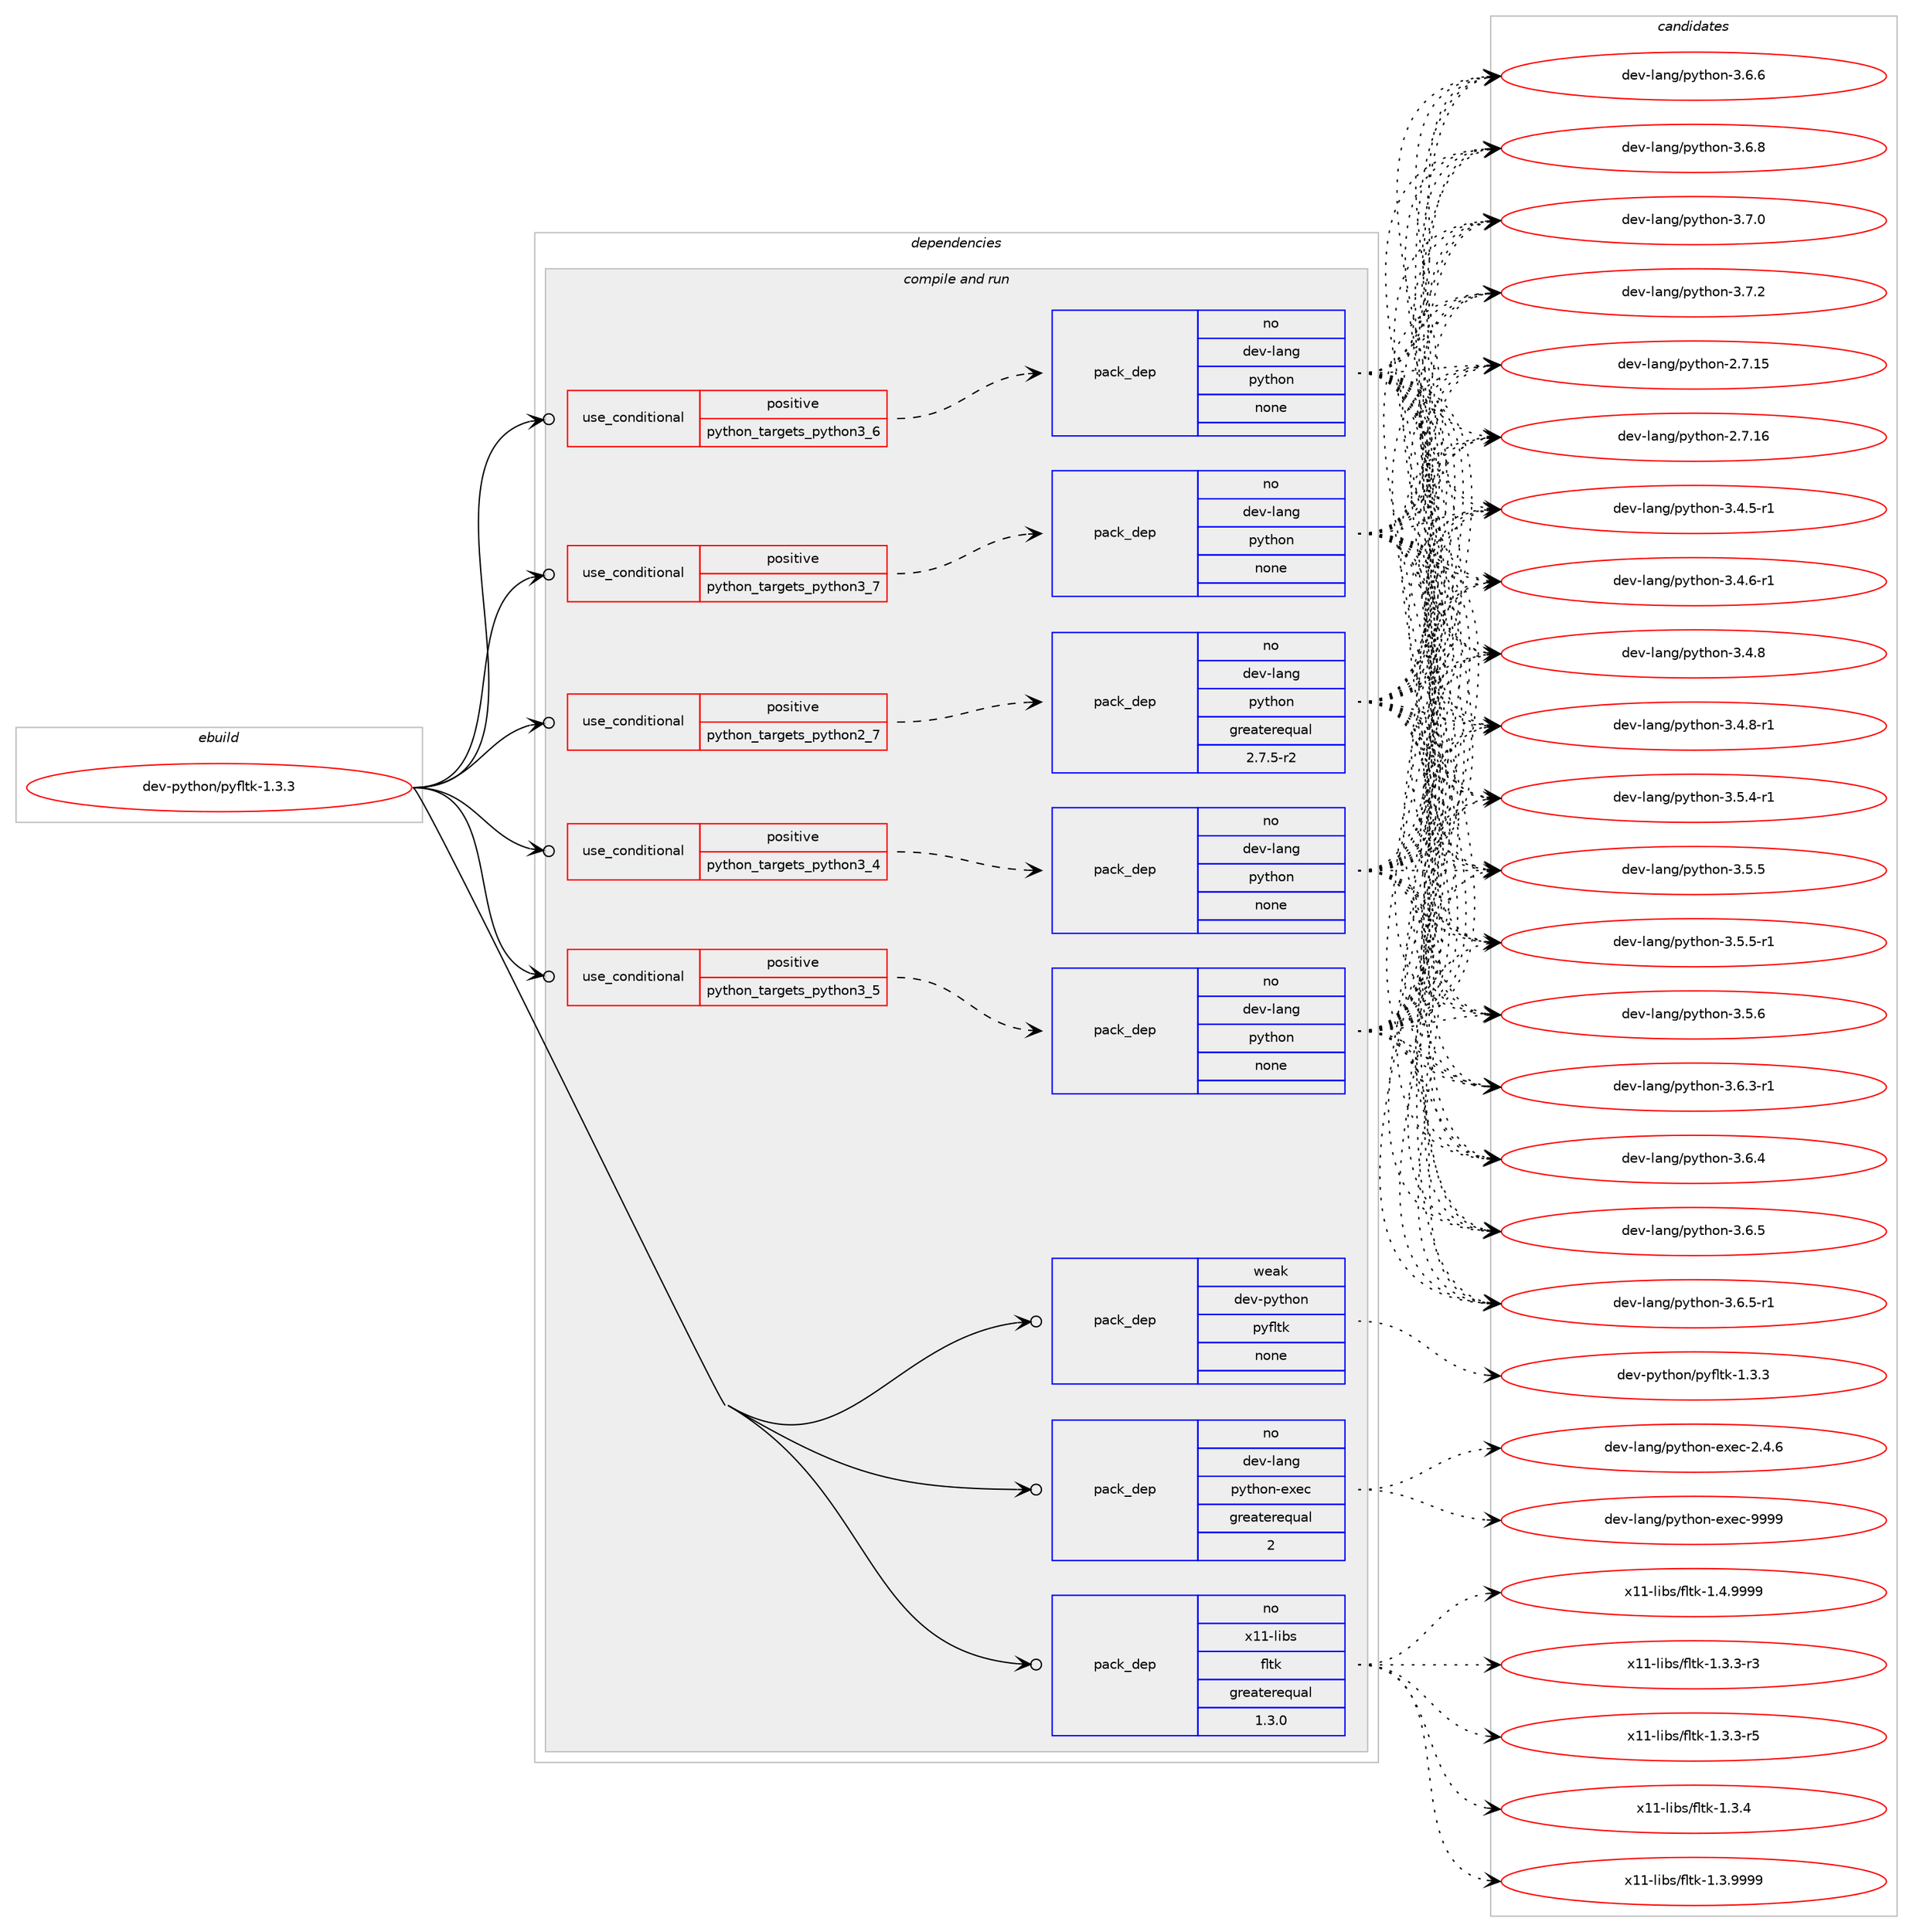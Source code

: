 digraph prolog {

# *************
# Graph options
# *************

newrank=true;
concentrate=true;
compound=true;
graph [rankdir=LR,fontname=Helvetica,fontsize=10,ranksep=1.5];#, ranksep=2.5, nodesep=0.2];
edge  [arrowhead=vee];
node  [fontname=Helvetica,fontsize=10];

# **********
# The ebuild
# **********

subgraph cluster_leftcol {
color=gray;
rank=same;
label=<<i>ebuild</i>>;
id [label="dev-python/pyfltk-1.3.3", color=red, width=4, href="../dev-python/pyfltk-1.3.3.svg"];
}

# ****************
# The dependencies
# ****************

subgraph cluster_midcol {
color=gray;
label=<<i>dependencies</i>>;
subgraph cluster_compile {
fillcolor="#eeeeee";
style=filled;
label=<<i>compile</i>>;
}
subgraph cluster_compileandrun {
fillcolor="#eeeeee";
style=filled;
label=<<i>compile and run</i>>;
subgraph cond380757 {
dependency1429155 [label=<<TABLE BORDER="0" CELLBORDER="1" CELLSPACING="0" CELLPADDING="4"><TR><TD ROWSPAN="3" CELLPADDING="10">use_conditional</TD></TR><TR><TD>positive</TD></TR><TR><TD>python_targets_python2_7</TD></TR></TABLE>>, shape=none, color=red];
subgraph pack1025080 {
dependency1429156 [label=<<TABLE BORDER="0" CELLBORDER="1" CELLSPACING="0" CELLPADDING="4" WIDTH="220"><TR><TD ROWSPAN="6" CELLPADDING="30">pack_dep</TD></TR><TR><TD WIDTH="110">no</TD></TR><TR><TD>dev-lang</TD></TR><TR><TD>python</TD></TR><TR><TD>greaterequal</TD></TR><TR><TD>2.7.5-r2</TD></TR></TABLE>>, shape=none, color=blue];
}
dependency1429155:e -> dependency1429156:w [weight=20,style="dashed",arrowhead="vee"];
}
id:e -> dependency1429155:w [weight=20,style="solid",arrowhead="odotvee"];
subgraph cond380758 {
dependency1429157 [label=<<TABLE BORDER="0" CELLBORDER="1" CELLSPACING="0" CELLPADDING="4"><TR><TD ROWSPAN="3" CELLPADDING="10">use_conditional</TD></TR><TR><TD>positive</TD></TR><TR><TD>python_targets_python3_4</TD></TR></TABLE>>, shape=none, color=red];
subgraph pack1025081 {
dependency1429158 [label=<<TABLE BORDER="0" CELLBORDER="1" CELLSPACING="0" CELLPADDING="4" WIDTH="220"><TR><TD ROWSPAN="6" CELLPADDING="30">pack_dep</TD></TR><TR><TD WIDTH="110">no</TD></TR><TR><TD>dev-lang</TD></TR><TR><TD>python</TD></TR><TR><TD>none</TD></TR><TR><TD></TD></TR></TABLE>>, shape=none, color=blue];
}
dependency1429157:e -> dependency1429158:w [weight=20,style="dashed",arrowhead="vee"];
}
id:e -> dependency1429157:w [weight=20,style="solid",arrowhead="odotvee"];
subgraph cond380759 {
dependency1429159 [label=<<TABLE BORDER="0" CELLBORDER="1" CELLSPACING="0" CELLPADDING="4"><TR><TD ROWSPAN="3" CELLPADDING="10">use_conditional</TD></TR><TR><TD>positive</TD></TR><TR><TD>python_targets_python3_5</TD></TR></TABLE>>, shape=none, color=red];
subgraph pack1025082 {
dependency1429160 [label=<<TABLE BORDER="0" CELLBORDER="1" CELLSPACING="0" CELLPADDING="4" WIDTH="220"><TR><TD ROWSPAN="6" CELLPADDING="30">pack_dep</TD></TR><TR><TD WIDTH="110">no</TD></TR><TR><TD>dev-lang</TD></TR><TR><TD>python</TD></TR><TR><TD>none</TD></TR><TR><TD></TD></TR></TABLE>>, shape=none, color=blue];
}
dependency1429159:e -> dependency1429160:w [weight=20,style="dashed",arrowhead="vee"];
}
id:e -> dependency1429159:w [weight=20,style="solid",arrowhead="odotvee"];
subgraph cond380760 {
dependency1429161 [label=<<TABLE BORDER="0" CELLBORDER="1" CELLSPACING="0" CELLPADDING="4"><TR><TD ROWSPAN="3" CELLPADDING="10">use_conditional</TD></TR><TR><TD>positive</TD></TR><TR><TD>python_targets_python3_6</TD></TR></TABLE>>, shape=none, color=red];
subgraph pack1025083 {
dependency1429162 [label=<<TABLE BORDER="0" CELLBORDER="1" CELLSPACING="0" CELLPADDING="4" WIDTH="220"><TR><TD ROWSPAN="6" CELLPADDING="30">pack_dep</TD></TR><TR><TD WIDTH="110">no</TD></TR><TR><TD>dev-lang</TD></TR><TR><TD>python</TD></TR><TR><TD>none</TD></TR><TR><TD></TD></TR></TABLE>>, shape=none, color=blue];
}
dependency1429161:e -> dependency1429162:w [weight=20,style="dashed",arrowhead="vee"];
}
id:e -> dependency1429161:w [weight=20,style="solid",arrowhead="odotvee"];
subgraph cond380761 {
dependency1429163 [label=<<TABLE BORDER="0" CELLBORDER="1" CELLSPACING="0" CELLPADDING="4"><TR><TD ROWSPAN="3" CELLPADDING="10">use_conditional</TD></TR><TR><TD>positive</TD></TR><TR><TD>python_targets_python3_7</TD></TR></TABLE>>, shape=none, color=red];
subgraph pack1025084 {
dependency1429164 [label=<<TABLE BORDER="0" CELLBORDER="1" CELLSPACING="0" CELLPADDING="4" WIDTH="220"><TR><TD ROWSPAN="6" CELLPADDING="30">pack_dep</TD></TR><TR><TD WIDTH="110">no</TD></TR><TR><TD>dev-lang</TD></TR><TR><TD>python</TD></TR><TR><TD>none</TD></TR><TR><TD></TD></TR></TABLE>>, shape=none, color=blue];
}
dependency1429163:e -> dependency1429164:w [weight=20,style="dashed",arrowhead="vee"];
}
id:e -> dependency1429163:w [weight=20,style="solid",arrowhead="odotvee"];
subgraph pack1025085 {
dependency1429165 [label=<<TABLE BORDER="0" CELLBORDER="1" CELLSPACING="0" CELLPADDING="4" WIDTH="220"><TR><TD ROWSPAN="6" CELLPADDING="30">pack_dep</TD></TR><TR><TD WIDTH="110">no</TD></TR><TR><TD>dev-lang</TD></TR><TR><TD>python-exec</TD></TR><TR><TD>greaterequal</TD></TR><TR><TD>2</TD></TR></TABLE>>, shape=none, color=blue];
}
id:e -> dependency1429165:w [weight=20,style="solid",arrowhead="odotvee"];
subgraph pack1025086 {
dependency1429166 [label=<<TABLE BORDER="0" CELLBORDER="1" CELLSPACING="0" CELLPADDING="4" WIDTH="220"><TR><TD ROWSPAN="6" CELLPADDING="30">pack_dep</TD></TR><TR><TD WIDTH="110">no</TD></TR><TR><TD>x11-libs</TD></TR><TR><TD>fltk</TD></TR><TR><TD>greaterequal</TD></TR><TR><TD>1.3.0</TD></TR></TABLE>>, shape=none, color=blue];
}
id:e -> dependency1429166:w [weight=20,style="solid",arrowhead="odotvee"];
subgraph pack1025087 {
dependency1429167 [label=<<TABLE BORDER="0" CELLBORDER="1" CELLSPACING="0" CELLPADDING="4" WIDTH="220"><TR><TD ROWSPAN="6" CELLPADDING="30">pack_dep</TD></TR><TR><TD WIDTH="110">weak</TD></TR><TR><TD>dev-python</TD></TR><TR><TD>pyfltk</TD></TR><TR><TD>none</TD></TR><TR><TD></TD></TR></TABLE>>, shape=none, color=blue];
}
id:e -> dependency1429167:w [weight=20,style="solid",arrowhead="odotvee"];
}
subgraph cluster_run {
fillcolor="#eeeeee";
style=filled;
label=<<i>run</i>>;
}
}

# **************
# The candidates
# **************

subgraph cluster_choices {
rank=same;
color=gray;
label=<<i>candidates</i>>;

subgraph choice1025080 {
color=black;
nodesep=1;
choice10010111845108971101034711212111610411111045504655464953 [label="dev-lang/python-2.7.15", color=red, width=4,href="../dev-lang/python-2.7.15.svg"];
choice10010111845108971101034711212111610411111045504655464954 [label="dev-lang/python-2.7.16", color=red, width=4,href="../dev-lang/python-2.7.16.svg"];
choice1001011184510897110103471121211161041111104551465246534511449 [label="dev-lang/python-3.4.5-r1", color=red, width=4,href="../dev-lang/python-3.4.5-r1.svg"];
choice1001011184510897110103471121211161041111104551465246544511449 [label="dev-lang/python-3.4.6-r1", color=red, width=4,href="../dev-lang/python-3.4.6-r1.svg"];
choice100101118451089711010347112121116104111110455146524656 [label="dev-lang/python-3.4.8", color=red, width=4,href="../dev-lang/python-3.4.8.svg"];
choice1001011184510897110103471121211161041111104551465246564511449 [label="dev-lang/python-3.4.8-r1", color=red, width=4,href="../dev-lang/python-3.4.8-r1.svg"];
choice1001011184510897110103471121211161041111104551465346524511449 [label="dev-lang/python-3.5.4-r1", color=red, width=4,href="../dev-lang/python-3.5.4-r1.svg"];
choice100101118451089711010347112121116104111110455146534653 [label="dev-lang/python-3.5.5", color=red, width=4,href="../dev-lang/python-3.5.5.svg"];
choice1001011184510897110103471121211161041111104551465346534511449 [label="dev-lang/python-3.5.5-r1", color=red, width=4,href="../dev-lang/python-3.5.5-r1.svg"];
choice100101118451089711010347112121116104111110455146534654 [label="dev-lang/python-3.5.6", color=red, width=4,href="../dev-lang/python-3.5.6.svg"];
choice1001011184510897110103471121211161041111104551465446514511449 [label="dev-lang/python-3.6.3-r1", color=red, width=4,href="../dev-lang/python-3.6.3-r1.svg"];
choice100101118451089711010347112121116104111110455146544652 [label="dev-lang/python-3.6.4", color=red, width=4,href="../dev-lang/python-3.6.4.svg"];
choice100101118451089711010347112121116104111110455146544653 [label="dev-lang/python-3.6.5", color=red, width=4,href="../dev-lang/python-3.6.5.svg"];
choice1001011184510897110103471121211161041111104551465446534511449 [label="dev-lang/python-3.6.5-r1", color=red, width=4,href="../dev-lang/python-3.6.5-r1.svg"];
choice100101118451089711010347112121116104111110455146544654 [label="dev-lang/python-3.6.6", color=red, width=4,href="../dev-lang/python-3.6.6.svg"];
choice100101118451089711010347112121116104111110455146544656 [label="dev-lang/python-3.6.8", color=red, width=4,href="../dev-lang/python-3.6.8.svg"];
choice100101118451089711010347112121116104111110455146554648 [label="dev-lang/python-3.7.0", color=red, width=4,href="../dev-lang/python-3.7.0.svg"];
choice100101118451089711010347112121116104111110455146554650 [label="dev-lang/python-3.7.2", color=red, width=4,href="../dev-lang/python-3.7.2.svg"];
dependency1429156:e -> choice10010111845108971101034711212111610411111045504655464953:w [style=dotted,weight="100"];
dependency1429156:e -> choice10010111845108971101034711212111610411111045504655464954:w [style=dotted,weight="100"];
dependency1429156:e -> choice1001011184510897110103471121211161041111104551465246534511449:w [style=dotted,weight="100"];
dependency1429156:e -> choice1001011184510897110103471121211161041111104551465246544511449:w [style=dotted,weight="100"];
dependency1429156:e -> choice100101118451089711010347112121116104111110455146524656:w [style=dotted,weight="100"];
dependency1429156:e -> choice1001011184510897110103471121211161041111104551465246564511449:w [style=dotted,weight="100"];
dependency1429156:e -> choice1001011184510897110103471121211161041111104551465346524511449:w [style=dotted,weight="100"];
dependency1429156:e -> choice100101118451089711010347112121116104111110455146534653:w [style=dotted,weight="100"];
dependency1429156:e -> choice1001011184510897110103471121211161041111104551465346534511449:w [style=dotted,weight="100"];
dependency1429156:e -> choice100101118451089711010347112121116104111110455146534654:w [style=dotted,weight="100"];
dependency1429156:e -> choice1001011184510897110103471121211161041111104551465446514511449:w [style=dotted,weight="100"];
dependency1429156:e -> choice100101118451089711010347112121116104111110455146544652:w [style=dotted,weight="100"];
dependency1429156:e -> choice100101118451089711010347112121116104111110455146544653:w [style=dotted,weight="100"];
dependency1429156:e -> choice1001011184510897110103471121211161041111104551465446534511449:w [style=dotted,weight="100"];
dependency1429156:e -> choice100101118451089711010347112121116104111110455146544654:w [style=dotted,weight="100"];
dependency1429156:e -> choice100101118451089711010347112121116104111110455146544656:w [style=dotted,weight="100"];
dependency1429156:e -> choice100101118451089711010347112121116104111110455146554648:w [style=dotted,weight="100"];
dependency1429156:e -> choice100101118451089711010347112121116104111110455146554650:w [style=dotted,weight="100"];
}
subgraph choice1025081 {
color=black;
nodesep=1;
choice10010111845108971101034711212111610411111045504655464953 [label="dev-lang/python-2.7.15", color=red, width=4,href="../dev-lang/python-2.7.15.svg"];
choice10010111845108971101034711212111610411111045504655464954 [label="dev-lang/python-2.7.16", color=red, width=4,href="../dev-lang/python-2.7.16.svg"];
choice1001011184510897110103471121211161041111104551465246534511449 [label="dev-lang/python-3.4.5-r1", color=red, width=4,href="../dev-lang/python-3.4.5-r1.svg"];
choice1001011184510897110103471121211161041111104551465246544511449 [label="dev-lang/python-3.4.6-r1", color=red, width=4,href="../dev-lang/python-3.4.6-r1.svg"];
choice100101118451089711010347112121116104111110455146524656 [label="dev-lang/python-3.4.8", color=red, width=4,href="../dev-lang/python-3.4.8.svg"];
choice1001011184510897110103471121211161041111104551465246564511449 [label="dev-lang/python-3.4.8-r1", color=red, width=4,href="../dev-lang/python-3.4.8-r1.svg"];
choice1001011184510897110103471121211161041111104551465346524511449 [label="dev-lang/python-3.5.4-r1", color=red, width=4,href="../dev-lang/python-3.5.4-r1.svg"];
choice100101118451089711010347112121116104111110455146534653 [label="dev-lang/python-3.5.5", color=red, width=4,href="../dev-lang/python-3.5.5.svg"];
choice1001011184510897110103471121211161041111104551465346534511449 [label="dev-lang/python-3.5.5-r1", color=red, width=4,href="../dev-lang/python-3.5.5-r1.svg"];
choice100101118451089711010347112121116104111110455146534654 [label="dev-lang/python-3.5.6", color=red, width=4,href="../dev-lang/python-3.5.6.svg"];
choice1001011184510897110103471121211161041111104551465446514511449 [label="dev-lang/python-3.6.3-r1", color=red, width=4,href="../dev-lang/python-3.6.3-r1.svg"];
choice100101118451089711010347112121116104111110455146544652 [label="dev-lang/python-3.6.4", color=red, width=4,href="../dev-lang/python-3.6.4.svg"];
choice100101118451089711010347112121116104111110455146544653 [label="dev-lang/python-3.6.5", color=red, width=4,href="../dev-lang/python-3.6.5.svg"];
choice1001011184510897110103471121211161041111104551465446534511449 [label="dev-lang/python-3.6.5-r1", color=red, width=4,href="../dev-lang/python-3.6.5-r1.svg"];
choice100101118451089711010347112121116104111110455146544654 [label="dev-lang/python-3.6.6", color=red, width=4,href="../dev-lang/python-3.6.6.svg"];
choice100101118451089711010347112121116104111110455146544656 [label="dev-lang/python-3.6.8", color=red, width=4,href="../dev-lang/python-3.6.8.svg"];
choice100101118451089711010347112121116104111110455146554648 [label="dev-lang/python-3.7.0", color=red, width=4,href="../dev-lang/python-3.7.0.svg"];
choice100101118451089711010347112121116104111110455146554650 [label="dev-lang/python-3.7.2", color=red, width=4,href="../dev-lang/python-3.7.2.svg"];
dependency1429158:e -> choice10010111845108971101034711212111610411111045504655464953:w [style=dotted,weight="100"];
dependency1429158:e -> choice10010111845108971101034711212111610411111045504655464954:w [style=dotted,weight="100"];
dependency1429158:e -> choice1001011184510897110103471121211161041111104551465246534511449:w [style=dotted,weight="100"];
dependency1429158:e -> choice1001011184510897110103471121211161041111104551465246544511449:w [style=dotted,weight="100"];
dependency1429158:e -> choice100101118451089711010347112121116104111110455146524656:w [style=dotted,weight="100"];
dependency1429158:e -> choice1001011184510897110103471121211161041111104551465246564511449:w [style=dotted,weight="100"];
dependency1429158:e -> choice1001011184510897110103471121211161041111104551465346524511449:w [style=dotted,weight="100"];
dependency1429158:e -> choice100101118451089711010347112121116104111110455146534653:w [style=dotted,weight="100"];
dependency1429158:e -> choice1001011184510897110103471121211161041111104551465346534511449:w [style=dotted,weight="100"];
dependency1429158:e -> choice100101118451089711010347112121116104111110455146534654:w [style=dotted,weight="100"];
dependency1429158:e -> choice1001011184510897110103471121211161041111104551465446514511449:w [style=dotted,weight="100"];
dependency1429158:e -> choice100101118451089711010347112121116104111110455146544652:w [style=dotted,weight="100"];
dependency1429158:e -> choice100101118451089711010347112121116104111110455146544653:w [style=dotted,weight="100"];
dependency1429158:e -> choice1001011184510897110103471121211161041111104551465446534511449:w [style=dotted,weight="100"];
dependency1429158:e -> choice100101118451089711010347112121116104111110455146544654:w [style=dotted,weight="100"];
dependency1429158:e -> choice100101118451089711010347112121116104111110455146544656:w [style=dotted,weight="100"];
dependency1429158:e -> choice100101118451089711010347112121116104111110455146554648:w [style=dotted,weight="100"];
dependency1429158:e -> choice100101118451089711010347112121116104111110455146554650:w [style=dotted,weight="100"];
}
subgraph choice1025082 {
color=black;
nodesep=1;
choice10010111845108971101034711212111610411111045504655464953 [label="dev-lang/python-2.7.15", color=red, width=4,href="../dev-lang/python-2.7.15.svg"];
choice10010111845108971101034711212111610411111045504655464954 [label="dev-lang/python-2.7.16", color=red, width=4,href="../dev-lang/python-2.7.16.svg"];
choice1001011184510897110103471121211161041111104551465246534511449 [label="dev-lang/python-3.4.5-r1", color=red, width=4,href="../dev-lang/python-3.4.5-r1.svg"];
choice1001011184510897110103471121211161041111104551465246544511449 [label="dev-lang/python-3.4.6-r1", color=red, width=4,href="../dev-lang/python-3.4.6-r1.svg"];
choice100101118451089711010347112121116104111110455146524656 [label="dev-lang/python-3.4.8", color=red, width=4,href="../dev-lang/python-3.4.8.svg"];
choice1001011184510897110103471121211161041111104551465246564511449 [label="dev-lang/python-3.4.8-r1", color=red, width=4,href="../dev-lang/python-3.4.8-r1.svg"];
choice1001011184510897110103471121211161041111104551465346524511449 [label="dev-lang/python-3.5.4-r1", color=red, width=4,href="../dev-lang/python-3.5.4-r1.svg"];
choice100101118451089711010347112121116104111110455146534653 [label="dev-lang/python-3.5.5", color=red, width=4,href="../dev-lang/python-3.5.5.svg"];
choice1001011184510897110103471121211161041111104551465346534511449 [label="dev-lang/python-3.5.5-r1", color=red, width=4,href="../dev-lang/python-3.5.5-r1.svg"];
choice100101118451089711010347112121116104111110455146534654 [label="dev-lang/python-3.5.6", color=red, width=4,href="../dev-lang/python-3.5.6.svg"];
choice1001011184510897110103471121211161041111104551465446514511449 [label="dev-lang/python-3.6.3-r1", color=red, width=4,href="../dev-lang/python-3.6.3-r1.svg"];
choice100101118451089711010347112121116104111110455146544652 [label="dev-lang/python-3.6.4", color=red, width=4,href="../dev-lang/python-3.6.4.svg"];
choice100101118451089711010347112121116104111110455146544653 [label="dev-lang/python-3.6.5", color=red, width=4,href="../dev-lang/python-3.6.5.svg"];
choice1001011184510897110103471121211161041111104551465446534511449 [label="dev-lang/python-3.6.5-r1", color=red, width=4,href="../dev-lang/python-3.6.5-r1.svg"];
choice100101118451089711010347112121116104111110455146544654 [label="dev-lang/python-3.6.6", color=red, width=4,href="../dev-lang/python-3.6.6.svg"];
choice100101118451089711010347112121116104111110455146544656 [label="dev-lang/python-3.6.8", color=red, width=4,href="../dev-lang/python-3.6.8.svg"];
choice100101118451089711010347112121116104111110455146554648 [label="dev-lang/python-3.7.0", color=red, width=4,href="../dev-lang/python-3.7.0.svg"];
choice100101118451089711010347112121116104111110455146554650 [label="dev-lang/python-3.7.2", color=red, width=4,href="../dev-lang/python-3.7.2.svg"];
dependency1429160:e -> choice10010111845108971101034711212111610411111045504655464953:w [style=dotted,weight="100"];
dependency1429160:e -> choice10010111845108971101034711212111610411111045504655464954:w [style=dotted,weight="100"];
dependency1429160:e -> choice1001011184510897110103471121211161041111104551465246534511449:w [style=dotted,weight="100"];
dependency1429160:e -> choice1001011184510897110103471121211161041111104551465246544511449:w [style=dotted,weight="100"];
dependency1429160:e -> choice100101118451089711010347112121116104111110455146524656:w [style=dotted,weight="100"];
dependency1429160:e -> choice1001011184510897110103471121211161041111104551465246564511449:w [style=dotted,weight="100"];
dependency1429160:e -> choice1001011184510897110103471121211161041111104551465346524511449:w [style=dotted,weight="100"];
dependency1429160:e -> choice100101118451089711010347112121116104111110455146534653:w [style=dotted,weight="100"];
dependency1429160:e -> choice1001011184510897110103471121211161041111104551465346534511449:w [style=dotted,weight="100"];
dependency1429160:e -> choice100101118451089711010347112121116104111110455146534654:w [style=dotted,weight="100"];
dependency1429160:e -> choice1001011184510897110103471121211161041111104551465446514511449:w [style=dotted,weight="100"];
dependency1429160:e -> choice100101118451089711010347112121116104111110455146544652:w [style=dotted,weight="100"];
dependency1429160:e -> choice100101118451089711010347112121116104111110455146544653:w [style=dotted,weight="100"];
dependency1429160:e -> choice1001011184510897110103471121211161041111104551465446534511449:w [style=dotted,weight="100"];
dependency1429160:e -> choice100101118451089711010347112121116104111110455146544654:w [style=dotted,weight="100"];
dependency1429160:e -> choice100101118451089711010347112121116104111110455146544656:w [style=dotted,weight="100"];
dependency1429160:e -> choice100101118451089711010347112121116104111110455146554648:w [style=dotted,weight="100"];
dependency1429160:e -> choice100101118451089711010347112121116104111110455146554650:w [style=dotted,weight="100"];
}
subgraph choice1025083 {
color=black;
nodesep=1;
choice10010111845108971101034711212111610411111045504655464953 [label="dev-lang/python-2.7.15", color=red, width=4,href="../dev-lang/python-2.7.15.svg"];
choice10010111845108971101034711212111610411111045504655464954 [label="dev-lang/python-2.7.16", color=red, width=4,href="../dev-lang/python-2.7.16.svg"];
choice1001011184510897110103471121211161041111104551465246534511449 [label="dev-lang/python-3.4.5-r1", color=red, width=4,href="../dev-lang/python-3.4.5-r1.svg"];
choice1001011184510897110103471121211161041111104551465246544511449 [label="dev-lang/python-3.4.6-r1", color=red, width=4,href="../dev-lang/python-3.4.6-r1.svg"];
choice100101118451089711010347112121116104111110455146524656 [label="dev-lang/python-3.4.8", color=red, width=4,href="../dev-lang/python-3.4.8.svg"];
choice1001011184510897110103471121211161041111104551465246564511449 [label="dev-lang/python-3.4.8-r1", color=red, width=4,href="../dev-lang/python-3.4.8-r1.svg"];
choice1001011184510897110103471121211161041111104551465346524511449 [label="dev-lang/python-3.5.4-r1", color=red, width=4,href="../dev-lang/python-3.5.4-r1.svg"];
choice100101118451089711010347112121116104111110455146534653 [label="dev-lang/python-3.5.5", color=red, width=4,href="../dev-lang/python-3.5.5.svg"];
choice1001011184510897110103471121211161041111104551465346534511449 [label="dev-lang/python-3.5.5-r1", color=red, width=4,href="../dev-lang/python-3.5.5-r1.svg"];
choice100101118451089711010347112121116104111110455146534654 [label="dev-lang/python-3.5.6", color=red, width=4,href="../dev-lang/python-3.5.6.svg"];
choice1001011184510897110103471121211161041111104551465446514511449 [label="dev-lang/python-3.6.3-r1", color=red, width=4,href="../dev-lang/python-3.6.3-r1.svg"];
choice100101118451089711010347112121116104111110455146544652 [label="dev-lang/python-3.6.4", color=red, width=4,href="../dev-lang/python-3.6.4.svg"];
choice100101118451089711010347112121116104111110455146544653 [label="dev-lang/python-3.6.5", color=red, width=4,href="../dev-lang/python-3.6.5.svg"];
choice1001011184510897110103471121211161041111104551465446534511449 [label="dev-lang/python-3.6.5-r1", color=red, width=4,href="../dev-lang/python-3.6.5-r1.svg"];
choice100101118451089711010347112121116104111110455146544654 [label="dev-lang/python-3.6.6", color=red, width=4,href="../dev-lang/python-3.6.6.svg"];
choice100101118451089711010347112121116104111110455146544656 [label="dev-lang/python-3.6.8", color=red, width=4,href="../dev-lang/python-3.6.8.svg"];
choice100101118451089711010347112121116104111110455146554648 [label="dev-lang/python-3.7.0", color=red, width=4,href="../dev-lang/python-3.7.0.svg"];
choice100101118451089711010347112121116104111110455146554650 [label="dev-lang/python-3.7.2", color=red, width=4,href="../dev-lang/python-3.7.2.svg"];
dependency1429162:e -> choice10010111845108971101034711212111610411111045504655464953:w [style=dotted,weight="100"];
dependency1429162:e -> choice10010111845108971101034711212111610411111045504655464954:w [style=dotted,weight="100"];
dependency1429162:e -> choice1001011184510897110103471121211161041111104551465246534511449:w [style=dotted,weight="100"];
dependency1429162:e -> choice1001011184510897110103471121211161041111104551465246544511449:w [style=dotted,weight="100"];
dependency1429162:e -> choice100101118451089711010347112121116104111110455146524656:w [style=dotted,weight="100"];
dependency1429162:e -> choice1001011184510897110103471121211161041111104551465246564511449:w [style=dotted,weight="100"];
dependency1429162:e -> choice1001011184510897110103471121211161041111104551465346524511449:w [style=dotted,weight="100"];
dependency1429162:e -> choice100101118451089711010347112121116104111110455146534653:w [style=dotted,weight="100"];
dependency1429162:e -> choice1001011184510897110103471121211161041111104551465346534511449:w [style=dotted,weight="100"];
dependency1429162:e -> choice100101118451089711010347112121116104111110455146534654:w [style=dotted,weight="100"];
dependency1429162:e -> choice1001011184510897110103471121211161041111104551465446514511449:w [style=dotted,weight="100"];
dependency1429162:e -> choice100101118451089711010347112121116104111110455146544652:w [style=dotted,weight="100"];
dependency1429162:e -> choice100101118451089711010347112121116104111110455146544653:w [style=dotted,weight="100"];
dependency1429162:e -> choice1001011184510897110103471121211161041111104551465446534511449:w [style=dotted,weight="100"];
dependency1429162:e -> choice100101118451089711010347112121116104111110455146544654:w [style=dotted,weight="100"];
dependency1429162:e -> choice100101118451089711010347112121116104111110455146544656:w [style=dotted,weight="100"];
dependency1429162:e -> choice100101118451089711010347112121116104111110455146554648:w [style=dotted,weight="100"];
dependency1429162:e -> choice100101118451089711010347112121116104111110455146554650:w [style=dotted,weight="100"];
}
subgraph choice1025084 {
color=black;
nodesep=1;
choice10010111845108971101034711212111610411111045504655464953 [label="dev-lang/python-2.7.15", color=red, width=4,href="../dev-lang/python-2.7.15.svg"];
choice10010111845108971101034711212111610411111045504655464954 [label="dev-lang/python-2.7.16", color=red, width=4,href="../dev-lang/python-2.7.16.svg"];
choice1001011184510897110103471121211161041111104551465246534511449 [label="dev-lang/python-3.4.5-r1", color=red, width=4,href="../dev-lang/python-3.4.5-r1.svg"];
choice1001011184510897110103471121211161041111104551465246544511449 [label="dev-lang/python-3.4.6-r1", color=red, width=4,href="../dev-lang/python-3.4.6-r1.svg"];
choice100101118451089711010347112121116104111110455146524656 [label="dev-lang/python-3.4.8", color=red, width=4,href="../dev-lang/python-3.4.8.svg"];
choice1001011184510897110103471121211161041111104551465246564511449 [label="dev-lang/python-3.4.8-r1", color=red, width=4,href="../dev-lang/python-3.4.8-r1.svg"];
choice1001011184510897110103471121211161041111104551465346524511449 [label="dev-lang/python-3.5.4-r1", color=red, width=4,href="../dev-lang/python-3.5.4-r1.svg"];
choice100101118451089711010347112121116104111110455146534653 [label="dev-lang/python-3.5.5", color=red, width=4,href="../dev-lang/python-3.5.5.svg"];
choice1001011184510897110103471121211161041111104551465346534511449 [label="dev-lang/python-3.5.5-r1", color=red, width=4,href="../dev-lang/python-3.5.5-r1.svg"];
choice100101118451089711010347112121116104111110455146534654 [label="dev-lang/python-3.5.6", color=red, width=4,href="../dev-lang/python-3.5.6.svg"];
choice1001011184510897110103471121211161041111104551465446514511449 [label="dev-lang/python-3.6.3-r1", color=red, width=4,href="../dev-lang/python-3.6.3-r1.svg"];
choice100101118451089711010347112121116104111110455146544652 [label="dev-lang/python-3.6.4", color=red, width=4,href="../dev-lang/python-3.6.4.svg"];
choice100101118451089711010347112121116104111110455146544653 [label="dev-lang/python-3.6.5", color=red, width=4,href="../dev-lang/python-3.6.5.svg"];
choice1001011184510897110103471121211161041111104551465446534511449 [label="dev-lang/python-3.6.5-r1", color=red, width=4,href="../dev-lang/python-3.6.5-r1.svg"];
choice100101118451089711010347112121116104111110455146544654 [label="dev-lang/python-3.6.6", color=red, width=4,href="../dev-lang/python-3.6.6.svg"];
choice100101118451089711010347112121116104111110455146544656 [label="dev-lang/python-3.6.8", color=red, width=4,href="../dev-lang/python-3.6.8.svg"];
choice100101118451089711010347112121116104111110455146554648 [label="dev-lang/python-3.7.0", color=red, width=4,href="../dev-lang/python-3.7.0.svg"];
choice100101118451089711010347112121116104111110455146554650 [label="dev-lang/python-3.7.2", color=red, width=4,href="../dev-lang/python-3.7.2.svg"];
dependency1429164:e -> choice10010111845108971101034711212111610411111045504655464953:w [style=dotted,weight="100"];
dependency1429164:e -> choice10010111845108971101034711212111610411111045504655464954:w [style=dotted,weight="100"];
dependency1429164:e -> choice1001011184510897110103471121211161041111104551465246534511449:w [style=dotted,weight="100"];
dependency1429164:e -> choice1001011184510897110103471121211161041111104551465246544511449:w [style=dotted,weight="100"];
dependency1429164:e -> choice100101118451089711010347112121116104111110455146524656:w [style=dotted,weight="100"];
dependency1429164:e -> choice1001011184510897110103471121211161041111104551465246564511449:w [style=dotted,weight="100"];
dependency1429164:e -> choice1001011184510897110103471121211161041111104551465346524511449:w [style=dotted,weight="100"];
dependency1429164:e -> choice100101118451089711010347112121116104111110455146534653:w [style=dotted,weight="100"];
dependency1429164:e -> choice1001011184510897110103471121211161041111104551465346534511449:w [style=dotted,weight="100"];
dependency1429164:e -> choice100101118451089711010347112121116104111110455146534654:w [style=dotted,weight="100"];
dependency1429164:e -> choice1001011184510897110103471121211161041111104551465446514511449:w [style=dotted,weight="100"];
dependency1429164:e -> choice100101118451089711010347112121116104111110455146544652:w [style=dotted,weight="100"];
dependency1429164:e -> choice100101118451089711010347112121116104111110455146544653:w [style=dotted,weight="100"];
dependency1429164:e -> choice1001011184510897110103471121211161041111104551465446534511449:w [style=dotted,weight="100"];
dependency1429164:e -> choice100101118451089711010347112121116104111110455146544654:w [style=dotted,weight="100"];
dependency1429164:e -> choice100101118451089711010347112121116104111110455146544656:w [style=dotted,weight="100"];
dependency1429164:e -> choice100101118451089711010347112121116104111110455146554648:w [style=dotted,weight="100"];
dependency1429164:e -> choice100101118451089711010347112121116104111110455146554650:w [style=dotted,weight="100"];
}
subgraph choice1025085 {
color=black;
nodesep=1;
choice1001011184510897110103471121211161041111104510112010199455046524654 [label="dev-lang/python-exec-2.4.6", color=red, width=4,href="../dev-lang/python-exec-2.4.6.svg"];
choice10010111845108971101034711212111610411111045101120101994557575757 [label="dev-lang/python-exec-9999", color=red, width=4,href="../dev-lang/python-exec-9999.svg"];
dependency1429165:e -> choice1001011184510897110103471121211161041111104510112010199455046524654:w [style=dotted,weight="100"];
dependency1429165:e -> choice10010111845108971101034711212111610411111045101120101994557575757:w [style=dotted,weight="100"];
}
subgraph choice1025086 {
color=black;
nodesep=1;
choice12049494510810598115471021081161074549465146514511451 [label="x11-libs/fltk-1.3.3-r3", color=red, width=4,href="../x11-libs/fltk-1.3.3-r3.svg"];
choice12049494510810598115471021081161074549465146514511453 [label="x11-libs/fltk-1.3.3-r5", color=red, width=4,href="../x11-libs/fltk-1.3.3-r5.svg"];
choice1204949451081059811547102108116107454946514652 [label="x11-libs/fltk-1.3.4", color=red, width=4,href="../x11-libs/fltk-1.3.4.svg"];
choice1204949451081059811547102108116107454946514657575757 [label="x11-libs/fltk-1.3.9999", color=red, width=4,href="../x11-libs/fltk-1.3.9999.svg"];
choice1204949451081059811547102108116107454946524657575757 [label="x11-libs/fltk-1.4.9999", color=red, width=4,href="../x11-libs/fltk-1.4.9999.svg"];
dependency1429166:e -> choice12049494510810598115471021081161074549465146514511451:w [style=dotted,weight="100"];
dependency1429166:e -> choice12049494510810598115471021081161074549465146514511453:w [style=dotted,weight="100"];
dependency1429166:e -> choice1204949451081059811547102108116107454946514652:w [style=dotted,weight="100"];
dependency1429166:e -> choice1204949451081059811547102108116107454946514657575757:w [style=dotted,weight="100"];
dependency1429166:e -> choice1204949451081059811547102108116107454946524657575757:w [style=dotted,weight="100"];
}
subgraph choice1025087 {
color=black;
nodesep=1;
choice1001011184511212111610411111047112121102108116107454946514651 [label="dev-python/pyfltk-1.3.3", color=red, width=4,href="../dev-python/pyfltk-1.3.3.svg"];
dependency1429167:e -> choice1001011184511212111610411111047112121102108116107454946514651:w [style=dotted,weight="100"];
}
}

}
